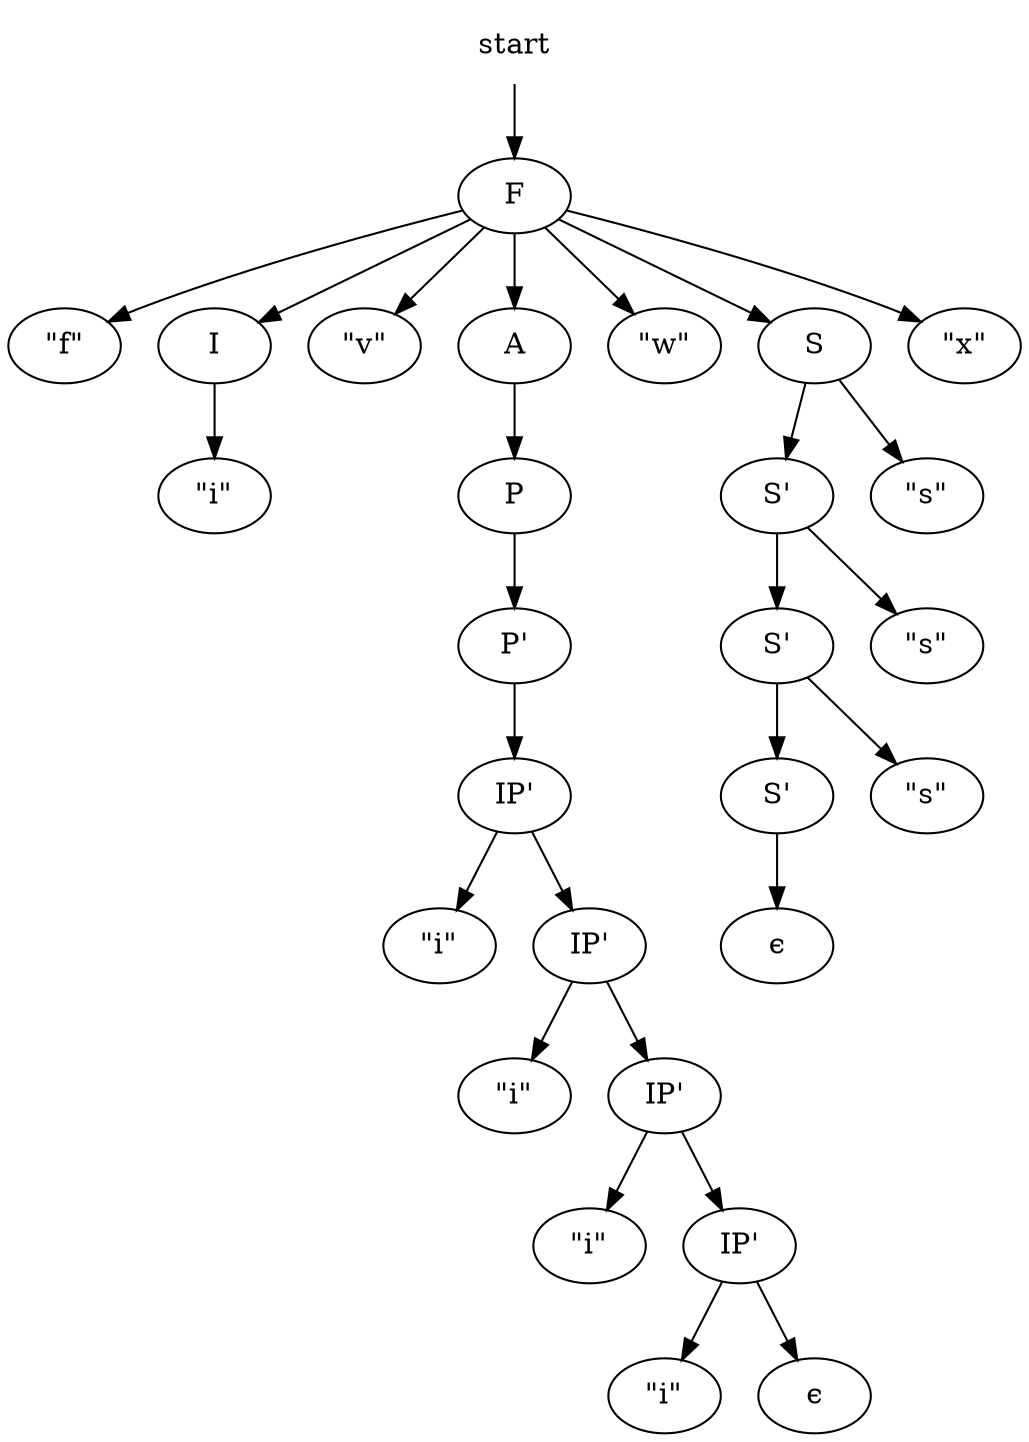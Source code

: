 digraph G {
	layout=dot
	
	rankdir=TB // direction, LR=Left-to-Right, TB = top-bottom
	size="7.5,10"
	start [shape=plaintext] // no shape for this node, just text
	start -> F
	F [label="F"]

	S1 [label="\"f\""]
	S2 [label="I"]
	S3 [label="\"v\""]
	S4 [label="A"]
	S5 [label="\"w\""]
	S6 [label="S"]
	S7 [label="\"x\""]
	F -> S1
	F -> S2
	F -> S3
	F -> S4
	F -> S5
	F -> S6
	F -> S7
	
	S8 [label="\"i\""]
	S2 -> S8
	
	S9 [label="P"]
	S4 -> S9
	
	S10 [label="P'"]
	S9 -> S10
	
	S11 [label="IP'"]
	S12 [label="\"i\""]
	S10 -> S11
	S11 -> S12

	S13 [label="IP'"]
	S14 [label="\"i\""]
	S11 -> S13
	S13 -> S14

	S15 [label="IP'"]
	S16 [label="\"i\""]
	S13 -> S15
	S15 -> S16

	S17 [label="IP'"]
	S18 [label="\"i\""]
	S15 -> S17
	S17 -> S18
	S19 [label="ϵ"]
	S17 -> S19

	S20 [label="S\'"]	
	S21 [label="\"s\""]	
	S6 -> S20
	S6 -> S21

	S22 [label="S\'"]
	S23 [label="\"s\""]
	S20 -> S22
	S20 -> S23

	S24 [label="S\'"]
	S25 [label="\"s\""]
	S22 -> S24
	S22 -> S25
	S26 [label="ϵ"]
	S24 -> S26



//	S11 [label="set leds to left side"]
//	S12 [label="set leds to right side"]
//	S7 -> S11
//	S8 -> S12
	
}
